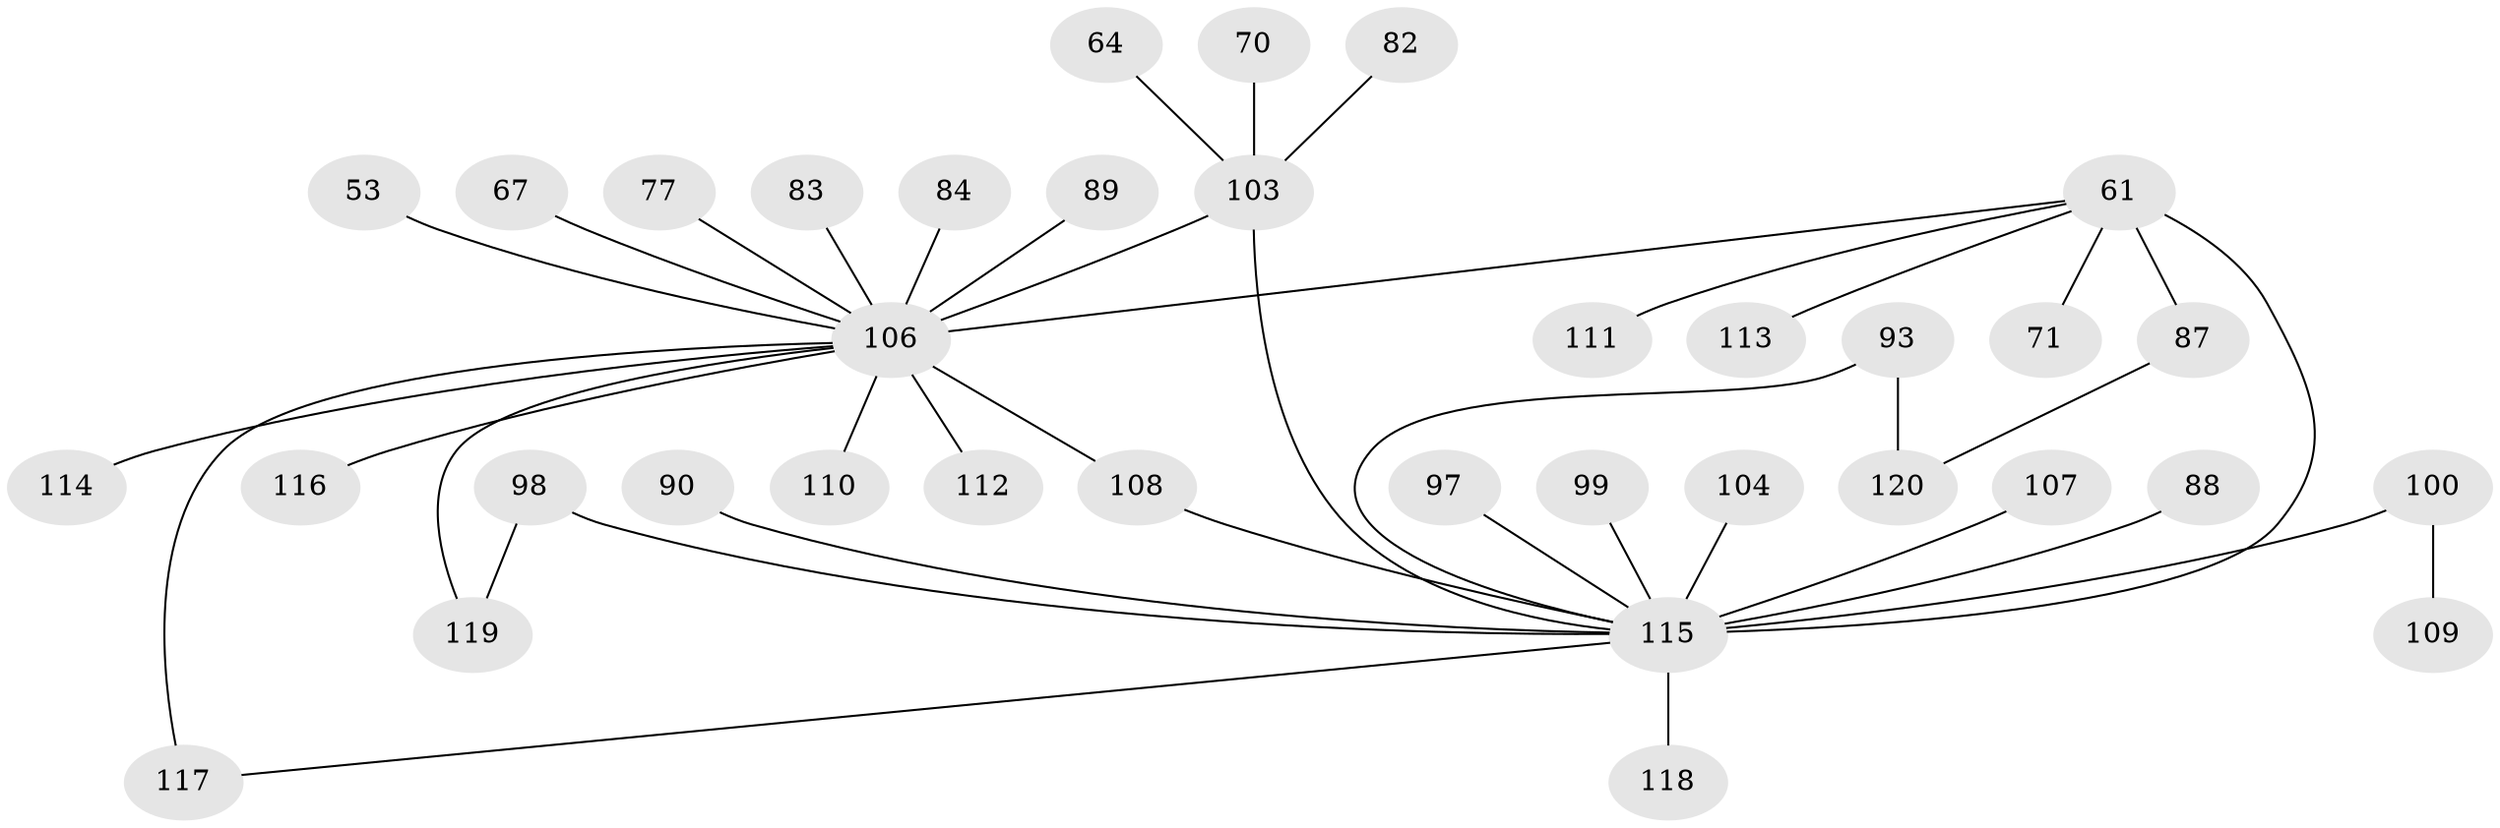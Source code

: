 // original degree distribution, {20: 0.008333333333333333, 4: 0.03333333333333333, 8: 0.016666666666666666, 6: 0.016666666666666666, 1: 0.5583333333333333, 11: 0.008333333333333333, 17: 0.008333333333333333, 5: 0.025, 12: 0.008333333333333333, 7: 0.008333333333333333, 3: 0.1, 2: 0.2, 9: 0.008333333333333333}
// Generated by graph-tools (version 1.1) at 2025/50/03/04/25 21:50:24]
// undirected, 36 vertices, 40 edges
graph export_dot {
graph [start="1"]
  node [color=gray90,style=filled];
  53;
  61 [super="+13"];
  64;
  67;
  70;
  71 [super="+52"];
  77;
  82;
  83;
  84 [super="+68"];
  87 [super="+36"];
  88;
  89;
  90;
  93 [super="+50"];
  97;
  98 [super="+94+34+58"];
  99;
  100 [super="+78+92"];
  103 [super="+5+31+73"];
  104;
  106 [super="+16+32+76+18+21+25+33+39"];
  107;
  108 [super="+65+69+63+66+85"];
  109 [super="+105"];
  110 [super="+30"];
  111;
  112 [super="+48"];
  113 [super="+81"];
  114 [super="+96"];
  115 [super="+2+20+86+95+102+1+47+6+11+17+22+44+49+51+56+72+74+79"];
  116;
  117 [super="+80"];
  118;
  119 [super="+101"];
  120 [super="+15"];
  53 -- 106;
  61 -- 111;
  61 -- 106 [weight=3];
  61 -- 87;
  61 -- 71;
  61 -- 113;
  61 -- 115 [weight=5];
  64 -- 103;
  67 -- 106;
  70 -- 103;
  77 -- 106;
  82 -- 103;
  83 -- 106;
  84 -- 106;
  87 -- 120;
  88 -- 115;
  89 -- 106;
  90 -- 115;
  93 -- 120 [weight=2];
  93 -- 115;
  97 -- 115;
  98 -- 115 [weight=2];
  98 -- 119;
  99 -- 115;
  100 -- 115 [weight=2];
  100 -- 109;
  103 -- 106 [weight=3];
  103 -- 115 [weight=2];
  104 -- 115;
  106 -- 110 [weight=2];
  106 -- 108 [weight=2];
  106 -- 112;
  106 -- 119;
  106 -- 117 [weight=2];
  106 -- 114;
  106 -- 116;
  107 -- 115;
  108 -- 115;
  115 -- 117;
  115 -- 118;
}
